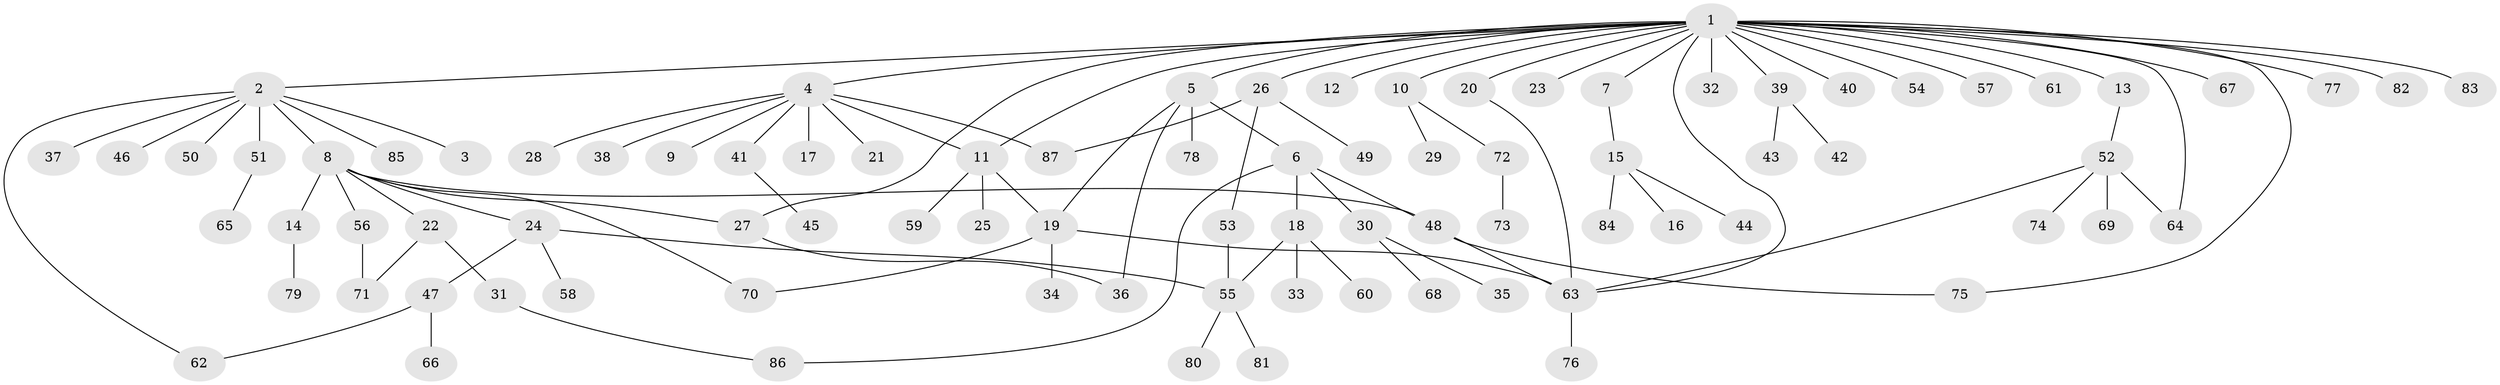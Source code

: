 // Generated by graph-tools (version 1.1) at 2025/14/03/09/25 04:14:24]
// undirected, 87 vertices, 104 edges
graph export_dot {
graph [start="1"]
  node [color=gray90,style=filled];
  1;
  2;
  3;
  4;
  5;
  6;
  7;
  8;
  9;
  10;
  11;
  12;
  13;
  14;
  15;
  16;
  17;
  18;
  19;
  20;
  21;
  22;
  23;
  24;
  25;
  26;
  27;
  28;
  29;
  30;
  31;
  32;
  33;
  34;
  35;
  36;
  37;
  38;
  39;
  40;
  41;
  42;
  43;
  44;
  45;
  46;
  47;
  48;
  49;
  50;
  51;
  52;
  53;
  54;
  55;
  56;
  57;
  58;
  59;
  60;
  61;
  62;
  63;
  64;
  65;
  66;
  67;
  68;
  69;
  70;
  71;
  72;
  73;
  74;
  75;
  76;
  77;
  78;
  79;
  80;
  81;
  82;
  83;
  84;
  85;
  86;
  87;
  1 -- 2;
  1 -- 4;
  1 -- 5;
  1 -- 7;
  1 -- 10;
  1 -- 11;
  1 -- 12;
  1 -- 13;
  1 -- 20;
  1 -- 23;
  1 -- 26;
  1 -- 27;
  1 -- 32;
  1 -- 39;
  1 -- 40;
  1 -- 54;
  1 -- 57;
  1 -- 61;
  1 -- 63;
  1 -- 64;
  1 -- 67;
  1 -- 75;
  1 -- 77;
  1 -- 82;
  1 -- 83;
  2 -- 3;
  2 -- 8;
  2 -- 37;
  2 -- 46;
  2 -- 50;
  2 -- 51;
  2 -- 62;
  2 -- 85;
  4 -- 9;
  4 -- 11;
  4 -- 17;
  4 -- 21;
  4 -- 28;
  4 -- 38;
  4 -- 41;
  4 -- 87;
  5 -- 6;
  5 -- 19;
  5 -- 36;
  5 -- 78;
  6 -- 18;
  6 -- 30;
  6 -- 48;
  6 -- 86;
  7 -- 15;
  8 -- 14;
  8 -- 22;
  8 -- 24;
  8 -- 27;
  8 -- 48;
  8 -- 56;
  8 -- 70;
  10 -- 29;
  10 -- 72;
  11 -- 19;
  11 -- 25;
  11 -- 59;
  13 -- 52;
  14 -- 79;
  15 -- 16;
  15 -- 44;
  15 -- 84;
  18 -- 33;
  18 -- 55;
  18 -- 60;
  19 -- 34;
  19 -- 63;
  19 -- 70;
  20 -- 63;
  22 -- 31;
  22 -- 71;
  24 -- 47;
  24 -- 55;
  24 -- 58;
  26 -- 49;
  26 -- 53;
  26 -- 87;
  27 -- 36;
  30 -- 35;
  30 -- 68;
  31 -- 86;
  39 -- 42;
  39 -- 43;
  41 -- 45;
  47 -- 62;
  47 -- 66;
  48 -- 63;
  48 -- 75;
  51 -- 65;
  52 -- 63;
  52 -- 64;
  52 -- 69;
  52 -- 74;
  53 -- 55;
  55 -- 80;
  55 -- 81;
  56 -- 71;
  63 -- 76;
  72 -- 73;
}
